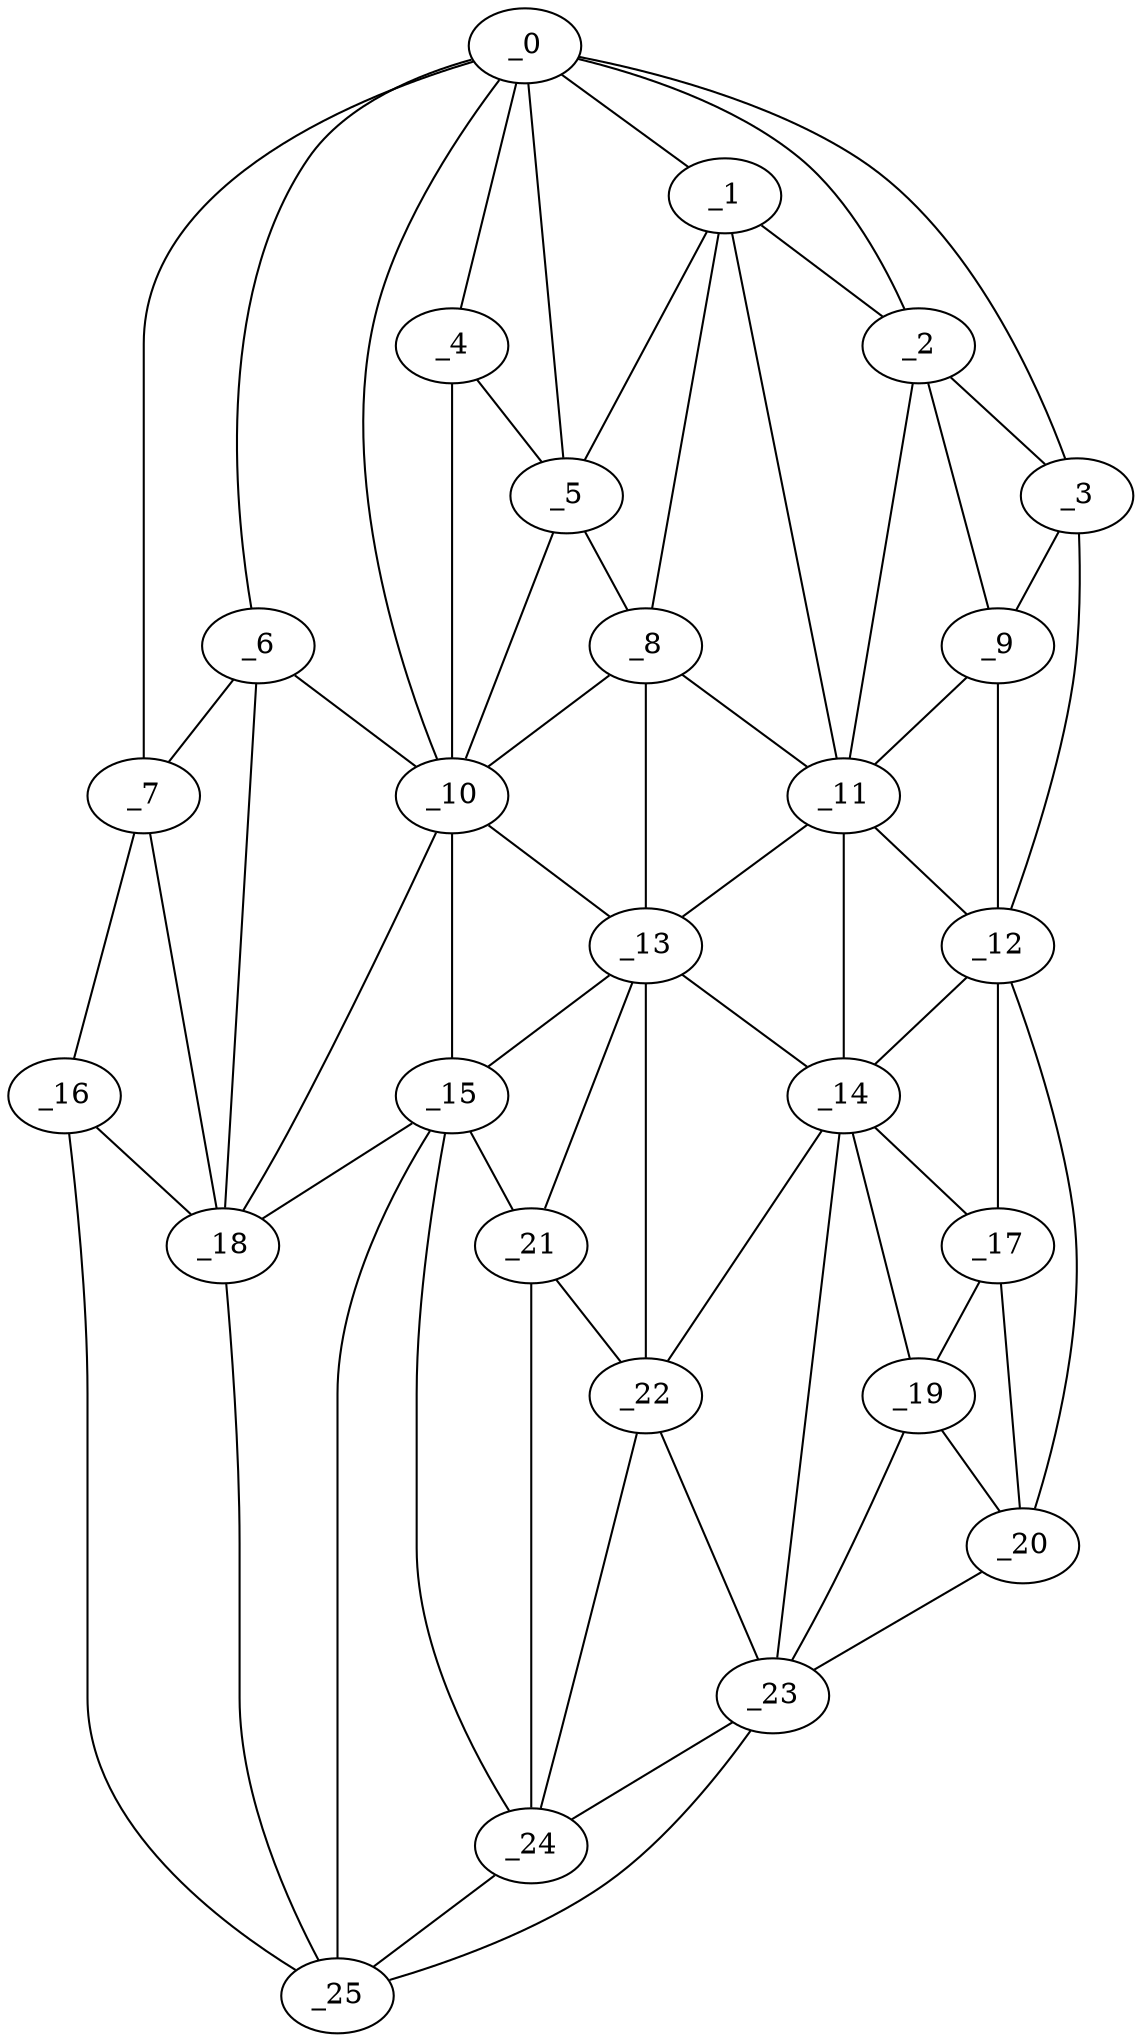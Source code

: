 graph "obj61__145.gxl" {
	_0	 [x=40,
		y=40];
	_1	 [x=42,
		y=92];
	_0 -- _1	 [valence=1];
	_2	 [x=42,
		y=98];
	_0 -- _2	 [valence=2];
	_3	 [x=42,
		y=113];
	_0 -- _3	 [valence=1];
	_4	 [x=43,
		y=62];
	_0 -- _4	 [valence=2];
	_5	 [x=43,
		y=71];
	_0 -- _5	 [valence=2];
	_6	 [x=46,
		y=33];
	_0 -- _6	 [valence=1];
	_7	 [x=51,
		y=7];
	_0 -- _7	 [valence=1];
	_10	 [x=54,
		y=65];
	_0 -- _10	 [valence=1];
	_1 -- _2	 [valence=2];
	_1 -- _5	 [valence=2];
	_8	 [x=51,
		y=78];
	_1 -- _8	 [valence=2];
	_11	 [x=55,
		y=98];
	_1 -- _11	 [valence=2];
	_2 -- _3	 [valence=1];
	_9	 [x=53,
		y=112];
	_2 -- _9	 [valence=1];
	_2 -- _11	 [valence=1];
	_3 -- _9	 [valence=2];
	_12	 [x=73,
		y=118];
	_3 -- _12	 [valence=1];
	_4 -- _5	 [valence=1];
	_4 -- _10	 [valence=2];
	_5 -- _8	 [valence=2];
	_5 -- _10	 [valence=2];
	_6 -- _7	 [valence=1];
	_6 -- _10	 [valence=2];
	_18	 [x=83,
		y=32];
	_6 -- _18	 [valence=2];
	_16	 [x=80,
		y=8];
	_7 -- _16	 [valence=1];
	_7 -- _18	 [valence=2];
	_8 -- _10	 [valence=2];
	_8 -- _11	 [valence=1];
	_13	 [x=74,
		y=79];
	_8 -- _13	 [valence=2];
	_9 -- _11	 [valence=2];
	_9 -- _12	 [valence=1];
	_10 -- _13	 [valence=2];
	_15	 [x=75,
		y=69];
	_10 -- _15	 [valence=2];
	_10 -- _18	 [valence=1];
	_11 -- _12	 [valence=2];
	_11 -- _13	 [valence=1];
	_14	 [x=74,
		y=96];
	_11 -- _14	 [valence=2];
	_12 -- _14	 [valence=2];
	_17	 [x=81,
		y=116];
	_12 -- _17	 [valence=2];
	_20	 [x=87,
		y=115];
	_12 -- _20	 [valence=1];
	_13 -- _14	 [valence=2];
	_13 -- _15	 [valence=2];
	_21	 [x=88,
		y=80];
	_13 -- _21	 [valence=2];
	_22	 [x=88,
		y=89];
	_13 -- _22	 [valence=2];
	_14 -- _17	 [valence=1];
	_19	 [x=87,
		y=106];
	_14 -- _19	 [valence=2];
	_14 -- _22	 [valence=2];
	_23	 [x=88,
		y=98];
	_14 -- _23	 [valence=2];
	_15 -- _18	 [valence=1];
	_15 -- _21	 [valence=2];
	_24	 [x=89,
		y=61];
	_15 -- _24	 [valence=2];
	_25	 [x=90,
		y=40];
	_15 -- _25	 [valence=1];
	_16 -- _18	 [valence=2];
	_16 -- _25	 [valence=1];
	_17 -- _19	 [valence=2];
	_17 -- _20	 [valence=1];
	_18 -- _25	 [valence=2];
	_19 -- _20	 [valence=2];
	_19 -- _23	 [valence=2];
	_20 -- _23	 [valence=1];
	_21 -- _22	 [valence=1];
	_21 -- _24	 [valence=1];
	_22 -- _23	 [valence=2];
	_22 -- _24	 [valence=2];
	_23 -- _24	 [valence=1];
	_23 -- _25	 [valence=1];
	_24 -- _25	 [valence=1];
}
